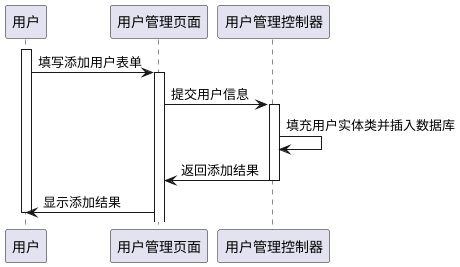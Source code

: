 @startuml user_add

participant 用户
participant 用户管理页面
participant 用户管理控制器


activate 用户
用户 -> 用户管理页面: 填写添加用户表单
activate 用户管理页面

用户管理页面 -> 用户管理控制器: 提交用户信息
activate 用户管理控制器

用户管理控制器 -> 用户管理控制器: 填充用户实体类并插入数据库

用户管理控制器 -> 用户管理页面: 返回添加结果
deactivate 用户管理控制器

用户管理页面 -> 用户: 显示添加结果
deactivate 用户

@enduml
